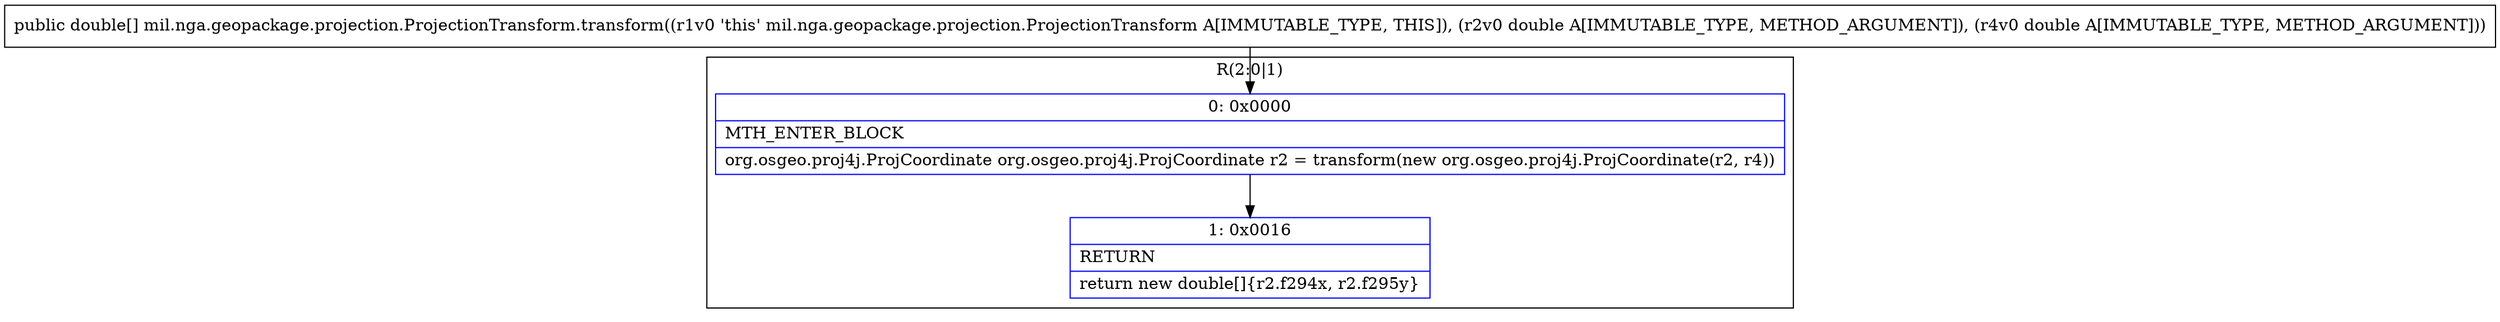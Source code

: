 digraph "CFG formil.nga.geopackage.projection.ProjectionTransform.transform(DD)[D" {
subgraph cluster_Region_796463945 {
label = "R(2:0|1)";
node [shape=record,color=blue];
Node_0 [shape=record,label="{0\:\ 0x0000|MTH_ENTER_BLOCK\l|org.osgeo.proj4j.ProjCoordinate org.osgeo.proj4j.ProjCoordinate r2 = transform(new org.osgeo.proj4j.ProjCoordinate(r2, r4))\l}"];
Node_1 [shape=record,label="{1\:\ 0x0016|RETURN\l|return new double[]\{r2.f294x, r2.f295y\}\l}"];
}
MethodNode[shape=record,label="{public double[] mil.nga.geopackage.projection.ProjectionTransform.transform((r1v0 'this' mil.nga.geopackage.projection.ProjectionTransform A[IMMUTABLE_TYPE, THIS]), (r2v0 double A[IMMUTABLE_TYPE, METHOD_ARGUMENT]), (r4v0 double A[IMMUTABLE_TYPE, METHOD_ARGUMENT])) }"];
MethodNode -> Node_0;
Node_0 -> Node_1;
}

